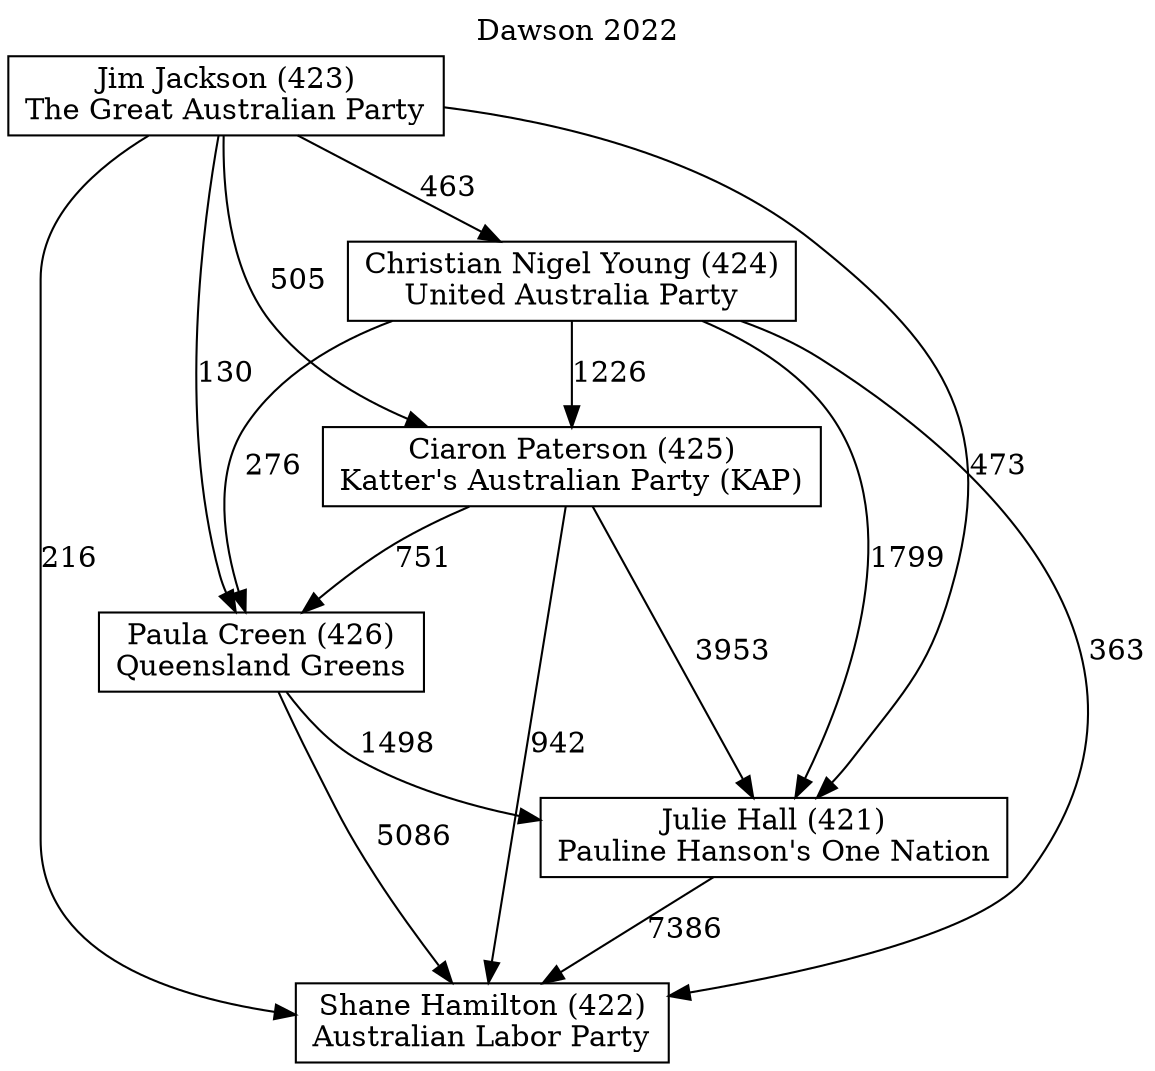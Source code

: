 // House preference flow
digraph "Shane Hamilton (422)_Dawson_2022" {
	graph [label="Dawson 2022" labelloc=t mclimit=10]
	node [shape=box]
	"Jim Jackson (423)" [label="Jim Jackson (423)
The Great Australian Party"]
	"Ciaron Paterson (425)" [label="Ciaron Paterson (425)
Katter's Australian Party (KAP)"]
	"Julie Hall (421)" [label="Julie Hall (421)
Pauline Hanson's One Nation"]
	"Paula Creen (426)" [label="Paula Creen (426)
Queensland Greens"]
	"Shane Hamilton (422)" [label="Shane Hamilton (422)
Australian Labor Party"]
	"Christian Nigel Young (424)" [label="Christian Nigel Young (424)
United Australia Party"]
	"Jim Jackson (423)" -> "Shane Hamilton (422)" [label=216]
	"Ciaron Paterson (425)" -> "Paula Creen (426)" [label=751]
	"Jim Jackson (423)" -> "Julie Hall (421)" [label=473]
	"Christian Nigel Young (424)" -> "Paula Creen (426)" [label=276]
	"Christian Nigel Young (424)" -> "Ciaron Paterson (425)" [label=1226]
	"Jim Jackson (423)" -> "Ciaron Paterson (425)" [label=505]
	"Ciaron Paterson (425)" -> "Julie Hall (421)" [label=3953]
	"Jim Jackson (423)" -> "Christian Nigel Young (424)" [label=463]
	"Jim Jackson (423)" -> "Paula Creen (426)" [label=130]
	"Christian Nigel Young (424)" -> "Shane Hamilton (422)" [label=363]
	"Julie Hall (421)" -> "Shane Hamilton (422)" [label=7386]
	"Paula Creen (426)" -> "Julie Hall (421)" [label=1498]
	"Christian Nigel Young (424)" -> "Julie Hall (421)" [label=1799]
	"Ciaron Paterson (425)" -> "Shane Hamilton (422)" [label=942]
	"Paula Creen (426)" -> "Shane Hamilton (422)" [label=5086]
}
